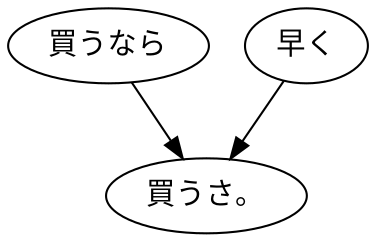 digraph graph8058 {
	node0 [label="買うなら"];
	node1 [label="早く"];
	node2 [label="買うさ。"];
	node0 -> node2;
	node1 -> node2;
}
